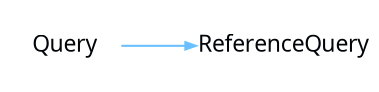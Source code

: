 digraph {
 rankdir = "LR"
 bgcolor = none;
 layout  = dot;
 edge [
   arrowsize = "0.5"
   color     = "#69BFFFFF"
 ]
 q33axhO[
   shape    = none
   label    = "Query"
   margin   = "0.01"
   fontname = "Segoe UI"
   fontsize = "11"
   fontcolor= "#010509FF"
 ]
 DJ6axhO[
   shape    = none
   label    = "ReferenceQuery"
   margin   = "0.01"
   fontname = "Segoe UI"
   fontsize = "11"
   fontcolor= "#010509FF"
 ]
 q33axhO->DJ6axhO
}

